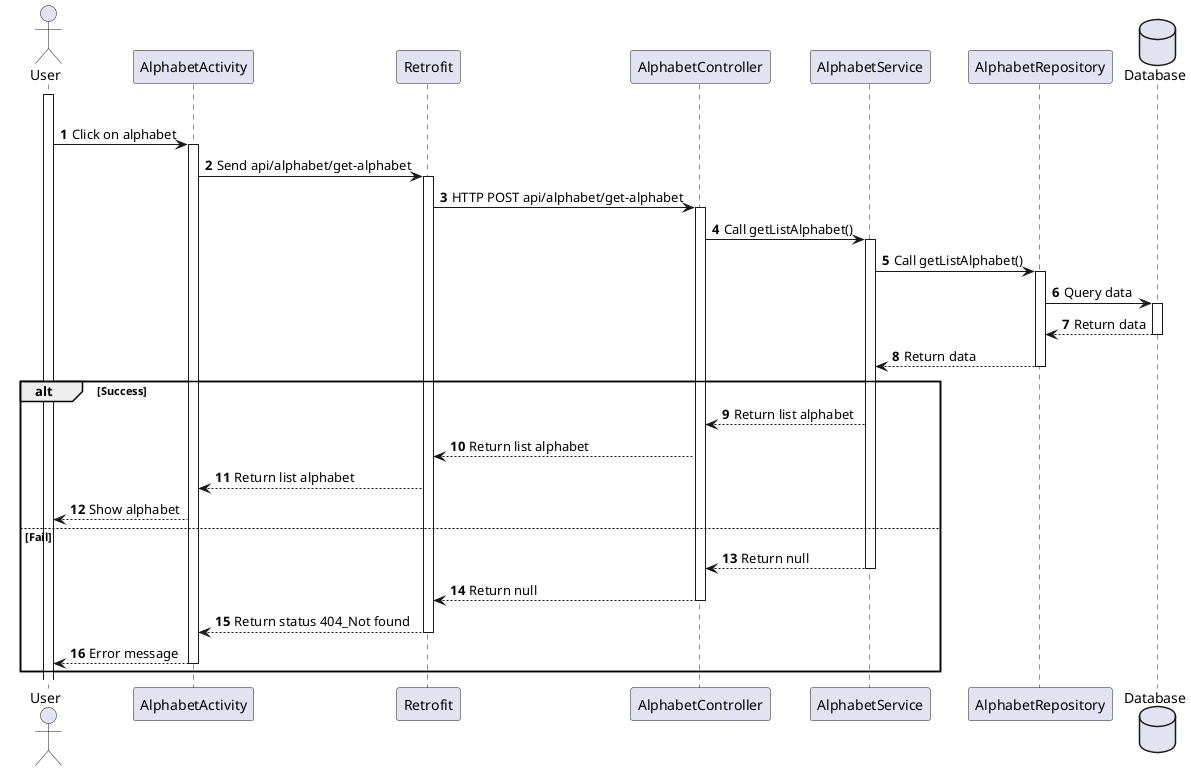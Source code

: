 @startuml
'https://plantuml.com/sequence-diagram

autonumber

actor User

participant "AlphabetActivity" as Alphabet
participant "Retrofit" as Retrofit
participant "AlphabetController" as Controller
participant "AlphabetService" as Service
participant "AlphabetRepository" as Repo

database Database
activate User
alt Success
User -> Alphabet++: Click on alphabet
Alphabet -> Retrofit++: Send api/alphabet/get-alphabet
Retrofit -> Controller++: HTTP POST api/alphabet/get-alphabet
Controller -> Service++: Call getListAlphabet()
Service -> Repo++: Call getListAlphabet()
Repo -> Database++: Query data
Database-->Repo--: Return data
Repo-->Service--: Return data
alt Success

Service-->Controller: Return list alphabet
Controller-->Retrofit: Return list alphabet
Retrofit --> Alphabet: Return list alphabet
Alphabet --> User: Show alphabet

else Fail

Service-->Controller--: Return null
Controller-->Retrofit--: Return null
Retrofit --> Alphabet--: Return status 404_Not found
Alphabet --> User--: Error message
end


@enduml